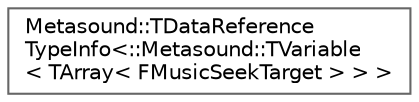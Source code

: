 digraph "Graphical Class Hierarchy"
{
 // INTERACTIVE_SVG=YES
 // LATEX_PDF_SIZE
  bgcolor="transparent";
  edge [fontname=Helvetica,fontsize=10,labelfontname=Helvetica,labelfontsize=10];
  node [fontname=Helvetica,fontsize=10,shape=box,height=0.2,width=0.4];
  rankdir="LR";
  Node0 [id="Node000000",label="Metasound::TDataReference\lTypeInfo\<::Metasound::TVariable\l\< TArray\< FMusicSeekTarget \> \> \>",height=0.2,width=0.4,color="grey40", fillcolor="white", style="filled",URL="$dc/d32/struct_1_1Metasound_1_1TDataReferenceTypeInfo_3_1_1Metasound_1_1TVariable_3_01TArray_3_01FMusicSeekTarget_01_4_01_4_01_4.html",tooltip=" "];
}
